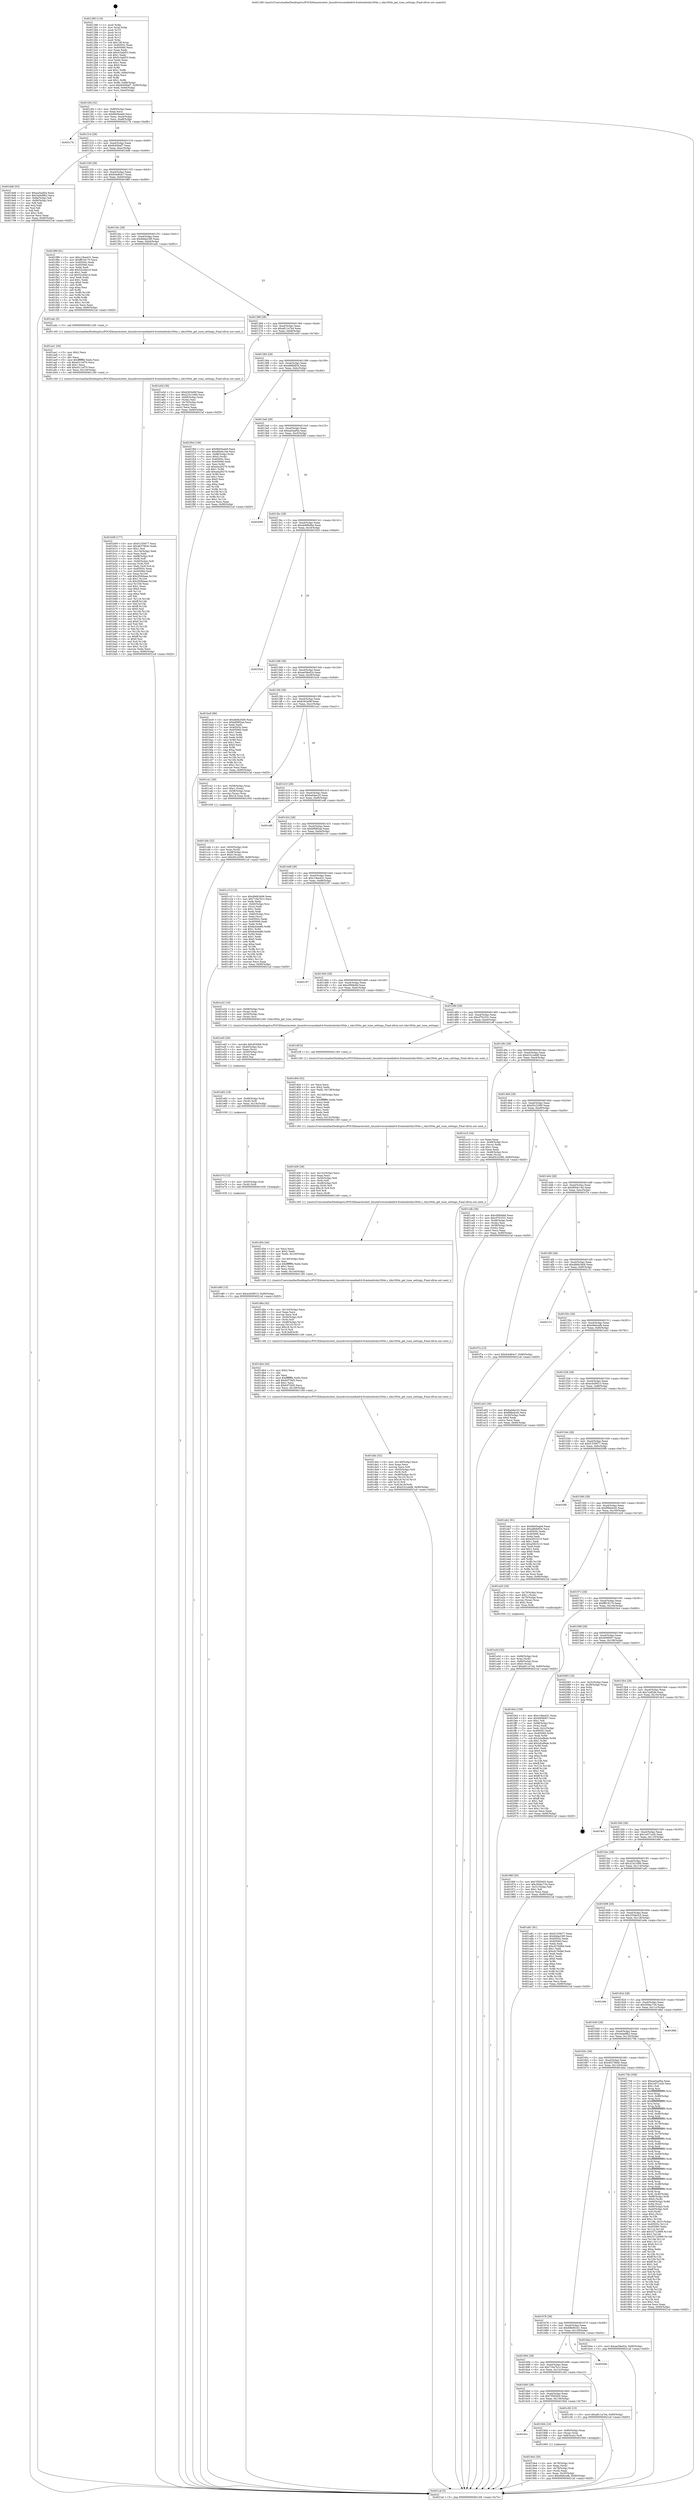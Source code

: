 digraph "0x401280" {
  label = "0x401280 (/mnt/c/Users/mathe/Desktop/tcc/POCII/binaries/extr_linuxdriversmediadvb-frontendstda1004x.c_tda1004x_get_tune_settings_Final-ollvm.out::main(0))"
  labelloc = "t"
  node[shape=record]

  Entry [label="",width=0.3,height=0.3,shape=circle,fillcolor=black,style=filled]
  "0x4012f4" [label="{
     0x4012f4 [32]\l
     | [instrs]\l
     &nbsp;&nbsp;0x4012f4 \<+6\>: mov -0x90(%rbp),%eax\l
     &nbsp;&nbsp;0x4012fa \<+2\>: mov %eax,%ecx\l
     &nbsp;&nbsp;0x4012fc \<+6\>: sub $0x8b05eab9,%ecx\l
     &nbsp;&nbsp;0x401302 \<+6\>: mov %eax,-0xa4(%rbp)\l
     &nbsp;&nbsp;0x401308 \<+6\>: mov %ecx,-0xa8(%rbp)\l
     &nbsp;&nbsp;0x40130e \<+6\>: je 000000000040217b \<main+0xefb\>\l
  }"]
  "0x40217b" [label="{
     0x40217b\l
  }", style=dashed]
  "0x401314" [label="{
     0x401314 [28]\l
     | [instrs]\l
     &nbsp;&nbsp;0x401314 \<+5\>: jmp 0000000000401319 \<main+0x99\>\l
     &nbsp;&nbsp;0x401319 \<+6\>: mov -0xa4(%rbp),%eax\l
     &nbsp;&nbsp;0x40131f \<+5\>: sub $0x8c656af7,%eax\l
     &nbsp;&nbsp;0x401324 \<+6\>: mov %eax,-0xac(%rbp)\l
     &nbsp;&nbsp;0x40132a \<+6\>: je 00000000004016d6 \<main+0x456\>\l
  }"]
  Exit [label="",width=0.3,height=0.3,shape=circle,fillcolor=black,style=filled,peripheries=2]
  "0x4016d6" [label="{
     0x4016d6 [53]\l
     | [instrs]\l
     &nbsp;&nbsp;0x4016d6 \<+5\>: mov $0xaa5aaf5a,%eax\l
     &nbsp;&nbsp;0x4016db \<+5\>: mov $0x3ada9fb2,%ecx\l
     &nbsp;&nbsp;0x4016e0 \<+6\>: mov -0x8a(%rbp),%dl\l
     &nbsp;&nbsp;0x4016e6 \<+7\>: mov -0x89(%rbp),%sil\l
     &nbsp;&nbsp;0x4016ed \<+3\>: mov %dl,%dil\l
     &nbsp;&nbsp;0x4016f0 \<+3\>: and %sil,%dil\l
     &nbsp;&nbsp;0x4016f3 \<+3\>: xor %sil,%dl\l
     &nbsp;&nbsp;0x4016f6 \<+3\>: or %dl,%dil\l
     &nbsp;&nbsp;0x4016f9 \<+4\>: test $0x1,%dil\l
     &nbsp;&nbsp;0x4016fd \<+3\>: cmovne %ecx,%eax\l
     &nbsp;&nbsp;0x401700 \<+6\>: mov %eax,-0x90(%rbp)\l
     &nbsp;&nbsp;0x401706 \<+5\>: jmp 00000000004021af \<main+0xf2f\>\l
  }"]
  "0x401330" [label="{
     0x401330 [28]\l
     | [instrs]\l
     &nbsp;&nbsp;0x401330 \<+5\>: jmp 0000000000401335 \<main+0xb5\>\l
     &nbsp;&nbsp;0x401335 \<+6\>: mov -0xa4(%rbp),%eax\l
     &nbsp;&nbsp;0x40133b \<+5\>: sub $0x9cbd64c7,%eax\l
     &nbsp;&nbsp;0x401340 \<+6\>: mov %eax,-0xb0(%rbp)\l
     &nbsp;&nbsp;0x401346 \<+6\>: je 0000000000401f89 \<main+0xd09\>\l
  }"]
  "0x4021af" [label="{
     0x4021af [5]\l
     | [instrs]\l
     &nbsp;&nbsp;0x4021af \<+5\>: jmp 00000000004012f4 \<main+0x74\>\l
  }"]
  "0x401280" [label="{
     0x401280 [116]\l
     | [instrs]\l
     &nbsp;&nbsp;0x401280 \<+1\>: push %rbp\l
     &nbsp;&nbsp;0x401281 \<+3\>: mov %rsp,%rbp\l
     &nbsp;&nbsp;0x401284 \<+2\>: push %r15\l
     &nbsp;&nbsp;0x401286 \<+2\>: push %r14\l
     &nbsp;&nbsp;0x401288 \<+2\>: push %r13\l
     &nbsp;&nbsp;0x40128a \<+2\>: push %r12\l
     &nbsp;&nbsp;0x40128c \<+1\>: push %rbx\l
     &nbsp;&nbsp;0x40128d \<+7\>: sub $0x138,%rsp\l
     &nbsp;&nbsp;0x401294 \<+7\>: mov 0x40505c,%eax\l
     &nbsp;&nbsp;0x40129b \<+7\>: mov 0x405060,%ecx\l
     &nbsp;&nbsp;0x4012a2 \<+2\>: mov %eax,%edx\l
     &nbsp;&nbsp;0x4012a4 \<+6\>: add $0x5c3abf23,%edx\l
     &nbsp;&nbsp;0x4012aa \<+3\>: sub $0x1,%edx\l
     &nbsp;&nbsp;0x4012ad \<+6\>: sub $0x5c3abf23,%edx\l
     &nbsp;&nbsp;0x4012b3 \<+3\>: imul %edx,%eax\l
     &nbsp;&nbsp;0x4012b6 \<+3\>: and $0x1,%eax\l
     &nbsp;&nbsp;0x4012b9 \<+3\>: cmp $0x0,%eax\l
     &nbsp;&nbsp;0x4012bc \<+4\>: sete %r8b\l
     &nbsp;&nbsp;0x4012c0 \<+4\>: and $0x1,%r8b\l
     &nbsp;&nbsp;0x4012c4 \<+7\>: mov %r8b,-0x8a(%rbp)\l
     &nbsp;&nbsp;0x4012cb \<+3\>: cmp $0xa,%ecx\l
     &nbsp;&nbsp;0x4012ce \<+4\>: setl %r8b\l
     &nbsp;&nbsp;0x4012d2 \<+4\>: and $0x1,%r8b\l
     &nbsp;&nbsp;0x4012d6 \<+7\>: mov %r8b,-0x89(%rbp)\l
     &nbsp;&nbsp;0x4012dd \<+10\>: movl $0x8c656af7,-0x90(%rbp)\l
     &nbsp;&nbsp;0x4012e7 \<+6\>: mov %edi,-0x94(%rbp)\l
     &nbsp;&nbsp;0x4012ed \<+7\>: mov %rsi,-0xa0(%rbp)\l
  }"]
  "0x401e80" [label="{
     0x401e80 [15]\l
     | [instrs]\l
     &nbsp;&nbsp;0x401e80 \<+10\>: movl $0xecb59013,-0x90(%rbp)\l
     &nbsp;&nbsp;0x401e8a \<+5\>: jmp 00000000004021af \<main+0xf2f\>\l
  }"]
  "0x401f89" [label="{
     0x401f89 [91]\l
     | [instrs]\l
     &nbsp;&nbsp;0x401f89 \<+5\>: mov $0xc19ee431,%eax\l
     &nbsp;&nbsp;0x401f8e \<+5\>: mov $0xff018170,%ecx\l
     &nbsp;&nbsp;0x401f93 \<+7\>: mov 0x40505c,%edx\l
     &nbsp;&nbsp;0x401f9a \<+7\>: mov 0x405060,%esi\l
     &nbsp;&nbsp;0x401fa1 \<+2\>: mov %edx,%edi\l
     &nbsp;&nbsp;0x401fa3 \<+6\>: add $0x52cd4e1d,%edi\l
     &nbsp;&nbsp;0x401fa9 \<+3\>: sub $0x1,%edi\l
     &nbsp;&nbsp;0x401fac \<+6\>: sub $0x52cd4e1d,%edi\l
     &nbsp;&nbsp;0x401fb2 \<+3\>: imul %edi,%edx\l
     &nbsp;&nbsp;0x401fb5 \<+3\>: and $0x1,%edx\l
     &nbsp;&nbsp;0x401fb8 \<+3\>: cmp $0x0,%edx\l
     &nbsp;&nbsp;0x401fbb \<+4\>: sete %r8b\l
     &nbsp;&nbsp;0x401fbf \<+3\>: cmp $0xa,%esi\l
     &nbsp;&nbsp;0x401fc2 \<+4\>: setl %r9b\l
     &nbsp;&nbsp;0x401fc6 \<+3\>: mov %r8b,%r10b\l
     &nbsp;&nbsp;0x401fc9 \<+3\>: and %r9b,%r10b\l
     &nbsp;&nbsp;0x401fcc \<+3\>: xor %r9b,%r8b\l
     &nbsp;&nbsp;0x401fcf \<+3\>: or %r8b,%r10b\l
     &nbsp;&nbsp;0x401fd2 \<+4\>: test $0x1,%r10b\l
     &nbsp;&nbsp;0x401fd6 \<+3\>: cmovne %ecx,%eax\l
     &nbsp;&nbsp;0x401fd9 \<+6\>: mov %eax,-0x90(%rbp)\l
     &nbsp;&nbsp;0x401fdf \<+5\>: jmp 00000000004021af \<main+0xf2f\>\l
  }"]
  "0x40134c" [label="{
     0x40134c [28]\l
     | [instrs]\l
     &nbsp;&nbsp;0x40134c \<+5\>: jmp 0000000000401351 \<main+0xd1\>\l
     &nbsp;&nbsp;0x401351 \<+6\>: mov -0xa4(%rbp),%eax\l
     &nbsp;&nbsp;0x401357 \<+5\>: sub $0x9dda23f0,%eax\l
     &nbsp;&nbsp;0x40135c \<+6\>: mov %eax,-0xb4(%rbp)\l
     &nbsp;&nbsp;0x401362 \<+6\>: je 0000000000401adc \<main+0x85c\>\l
  }"]
  "0x401e74" [label="{
     0x401e74 [12]\l
     | [instrs]\l
     &nbsp;&nbsp;0x401e74 \<+4\>: mov -0x50(%rbp),%rdi\l
     &nbsp;&nbsp;0x401e78 \<+3\>: mov (%rdi),%rdi\l
     &nbsp;&nbsp;0x401e7b \<+5\>: call 0000000000401030 \<free@plt\>\l
     | [calls]\l
     &nbsp;&nbsp;0x401030 \{1\} (unknown)\l
  }"]
  "0x401adc" [label="{
     0x401adc [5]\l
     | [instrs]\l
     &nbsp;&nbsp;0x401adc \<+5\>: call 0000000000401160 \<next_i\>\l
     | [calls]\l
     &nbsp;&nbsp;0x401160 \{1\} (/mnt/c/Users/mathe/Desktop/tcc/POCII/binaries/extr_linuxdriversmediadvb-frontendstda1004x.c_tda1004x_get_tune_settings_Final-ollvm.out::next_i)\l
  }"]
  "0x401368" [label="{
     0x401368 [28]\l
     | [instrs]\l
     &nbsp;&nbsp;0x401368 \<+5\>: jmp 000000000040136d \<main+0xed\>\l
     &nbsp;&nbsp;0x40136d \<+6\>: mov -0xa4(%rbp),%eax\l
     &nbsp;&nbsp;0x401373 \<+5\>: sub $0xa811a7e4,%eax\l
     &nbsp;&nbsp;0x401378 \<+6\>: mov %eax,-0xb8(%rbp)\l
     &nbsp;&nbsp;0x40137e \<+6\>: je 0000000000401a5d \<main+0x7dd\>\l
  }"]
  "0x401e62" [label="{
     0x401e62 [18]\l
     | [instrs]\l
     &nbsp;&nbsp;0x401e62 \<+4\>: mov -0x68(%rbp),%rdi\l
     &nbsp;&nbsp;0x401e66 \<+3\>: mov (%rdi),%rdi\l
     &nbsp;&nbsp;0x401e69 \<+6\>: mov %eax,-0x14c(%rbp)\l
     &nbsp;&nbsp;0x401e6f \<+5\>: call 0000000000401030 \<free@plt\>\l
     | [calls]\l
     &nbsp;&nbsp;0x401030 \{1\} (unknown)\l
  }"]
  "0x401a5d" [label="{
     0x401a5d [36]\l
     | [instrs]\l
     &nbsp;&nbsp;0x401a5d \<+5\>: mov $0xb363ef4f,%eax\l
     &nbsp;&nbsp;0x401a62 \<+5\>: mov $0x223c1084,%ecx\l
     &nbsp;&nbsp;0x401a67 \<+4\>: mov -0x60(%rbp),%rdx\l
     &nbsp;&nbsp;0x401a6b \<+2\>: mov (%rdx),%esi\l
     &nbsp;&nbsp;0x401a6d \<+4\>: mov -0x70(%rbp),%rdx\l
     &nbsp;&nbsp;0x401a71 \<+2\>: cmp (%rdx),%esi\l
     &nbsp;&nbsp;0x401a73 \<+3\>: cmovl %ecx,%eax\l
     &nbsp;&nbsp;0x401a76 \<+6\>: mov %eax,-0x90(%rbp)\l
     &nbsp;&nbsp;0x401a7c \<+5\>: jmp 00000000004021af \<main+0xf2f\>\l
  }"]
  "0x401384" [label="{
     0x401384 [28]\l
     | [instrs]\l
     &nbsp;&nbsp;0x401384 \<+5\>: jmp 0000000000401389 \<main+0x109\>\l
     &nbsp;&nbsp;0x401389 \<+6\>: mov -0xa4(%rbp),%eax\l
     &nbsp;&nbsp;0x40138f \<+5\>: sub $0xa868df34,%eax\l
     &nbsp;&nbsp;0x401394 \<+6\>: mov %eax,-0xbc(%rbp)\l
     &nbsp;&nbsp;0x40139a \<+6\>: je 0000000000401f0d \<main+0xc8d\>\l
  }"]
  "0x401e45" [label="{
     0x401e45 [29]\l
     | [instrs]\l
     &nbsp;&nbsp;0x401e45 \<+10\>: movabs $0x4030b6,%rdi\l
     &nbsp;&nbsp;0x401e4f \<+4\>: mov -0x40(%rbp),%rsi\l
     &nbsp;&nbsp;0x401e53 \<+2\>: mov %eax,(%rsi)\l
     &nbsp;&nbsp;0x401e55 \<+4\>: mov -0x40(%rbp),%rsi\l
     &nbsp;&nbsp;0x401e59 \<+2\>: mov (%rsi),%esi\l
     &nbsp;&nbsp;0x401e5b \<+2\>: mov $0x0,%al\l
     &nbsp;&nbsp;0x401e5d \<+5\>: call 0000000000401040 \<printf@plt\>\l
     | [calls]\l
     &nbsp;&nbsp;0x401040 \{1\} (unknown)\l
  }"]
  "0x401f0d" [label="{
     0x401f0d [109]\l
     | [instrs]\l
     &nbsp;&nbsp;0x401f0d \<+5\>: mov $0x8b05eab9,%eax\l
     &nbsp;&nbsp;0x401f12 \<+5\>: mov $0xd60dc14d,%ecx\l
     &nbsp;&nbsp;0x401f17 \<+7\>: mov -0x88(%rbp),%rdx\l
     &nbsp;&nbsp;0x401f1e \<+6\>: movl $0x0,(%rdx)\l
     &nbsp;&nbsp;0x401f24 \<+7\>: mov 0x40505c,%esi\l
     &nbsp;&nbsp;0x401f2b \<+7\>: mov 0x405060,%edi\l
     &nbsp;&nbsp;0x401f32 \<+3\>: mov %esi,%r8d\l
     &nbsp;&nbsp;0x401f35 \<+7\>: sub $0xa4a26270,%r8d\l
     &nbsp;&nbsp;0x401f3c \<+4\>: sub $0x1,%r8d\l
     &nbsp;&nbsp;0x401f40 \<+7\>: add $0xa4a26270,%r8d\l
     &nbsp;&nbsp;0x401f47 \<+4\>: imul %r8d,%esi\l
     &nbsp;&nbsp;0x401f4b \<+3\>: and $0x1,%esi\l
     &nbsp;&nbsp;0x401f4e \<+3\>: cmp $0x0,%esi\l
     &nbsp;&nbsp;0x401f51 \<+4\>: sete %r9b\l
     &nbsp;&nbsp;0x401f55 \<+3\>: cmp $0xa,%edi\l
     &nbsp;&nbsp;0x401f58 \<+4\>: setl %r10b\l
     &nbsp;&nbsp;0x401f5c \<+3\>: mov %r9b,%r11b\l
     &nbsp;&nbsp;0x401f5f \<+3\>: and %r10b,%r11b\l
     &nbsp;&nbsp;0x401f62 \<+3\>: xor %r10b,%r9b\l
     &nbsp;&nbsp;0x401f65 \<+3\>: or %r9b,%r11b\l
     &nbsp;&nbsp;0x401f68 \<+4\>: test $0x1,%r11b\l
     &nbsp;&nbsp;0x401f6c \<+3\>: cmovne %ecx,%eax\l
     &nbsp;&nbsp;0x401f6f \<+6\>: mov %eax,-0x90(%rbp)\l
     &nbsp;&nbsp;0x401f75 \<+5\>: jmp 00000000004021af \<main+0xf2f\>\l
  }"]
  "0x4013a0" [label="{
     0x4013a0 [28]\l
     | [instrs]\l
     &nbsp;&nbsp;0x4013a0 \<+5\>: jmp 00000000004013a5 \<main+0x125\>\l
     &nbsp;&nbsp;0x4013a5 \<+6\>: mov -0xa4(%rbp),%eax\l
     &nbsp;&nbsp;0x4013ab \<+5\>: sub $0xaa5aaf5a,%eax\l
     &nbsp;&nbsp;0x4013b0 \<+6\>: mov %eax,-0xc0(%rbp)\l
     &nbsp;&nbsp;0x4013b6 \<+6\>: je 0000000000402095 \<main+0xe15\>\l
  }"]
  "0x401ddc" [label="{
     0x401ddc [52]\l
     | [instrs]\l
     &nbsp;&nbsp;0x401ddc \<+6\>: mov -0x148(%rbp),%ecx\l
     &nbsp;&nbsp;0x401de2 \<+3\>: imul %eax,%ecx\l
     &nbsp;&nbsp;0x401de5 \<+3\>: movslq %ecx,%r8\l
     &nbsp;&nbsp;0x401de8 \<+4\>: mov -0x50(%rbp),%r9\l
     &nbsp;&nbsp;0x401dec \<+3\>: mov (%r9),%r9\l
     &nbsp;&nbsp;0x401def \<+4\>: mov -0x48(%rbp),%r10\l
     &nbsp;&nbsp;0x401df3 \<+3\>: movslq (%r10),%r10\l
     &nbsp;&nbsp;0x401df6 \<+4\>: imul $0x18,%r10,%r10\l
     &nbsp;&nbsp;0x401dfa \<+3\>: add %r10,%r9\l
     &nbsp;&nbsp;0x401dfd \<+4\>: mov %r8,0x10(%r9)\l
     &nbsp;&nbsp;0x401e01 \<+10\>: movl $0xd1b1add8,-0x90(%rbp)\l
     &nbsp;&nbsp;0x401e0b \<+5\>: jmp 00000000004021af \<main+0xf2f\>\l
  }"]
  "0x402095" [label="{
     0x402095\l
  }", style=dashed]
  "0x4013bc" [label="{
     0x4013bc [28]\l
     | [instrs]\l
     &nbsp;&nbsp;0x4013bc \<+5\>: jmp 00000000004013c1 \<main+0x141\>\l
     &nbsp;&nbsp;0x4013c1 \<+6\>: mov -0xa4(%rbp),%eax\l
     &nbsp;&nbsp;0x4013c7 \<+5\>: sub $0xab89bdbe,%eax\l
     &nbsp;&nbsp;0x4013cc \<+6\>: mov %eax,-0xc4(%rbp)\l
     &nbsp;&nbsp;0x4013d2 \<+6\>: je 0000000000401920 \<main+0x6a0\>\l
  }"]
  "0x401db4" [label="{
     0x401db4 [40]\l
     | [instrs]\l
     &nbsp;&nbsp;0x401db4 \<+5\>: mov $0x2,%ecx\l
     &nbsp;&nbsp;0x401db9 \<+1\>: cltd\l
     &nbsp;&nbsp;0x401dba \<+2\>: idiv %ecx\l
     &nbsp;&nbsp;0x401dbc \<+6\>: imul $0xfffffffe,%edx,%ecx\l
     &nbsp;&nbsp;0x401dc2 \<+6\>: add $0xfcf73bf3,%ecx\l
     &nbsp;&nbsp;0x401dc8 \<+3\>: add $0x1,%ecx\l
     &nbsp;&nbsp;0x401dcb \<+6\>: sub $0xfcf73bf3,%ecx\l
     &nbsp;&nbsp;0x401dd1 \<+6\>: mov %ecx,-0x148(%rbp)\l
     &nbsp;&nbsp;0x401dd7 \<+5\>: call 0000000000401160 \<next_i\>\l
     | [calls]\l
     &nbsp;&nbsp;0x401160 \{1\} (/mnt/c/Users/mathe/Desktop/tcc/POCII/binaries/extr_linuxdriversmediadvb-frontendstda1004x.c_tda1004x_get_tune_settings_Final-ollvm.out::next_i)\l
  }"]
  "0x401920" [label="{
     0x401920\l
  }", style=dashed]
  "0x4013d8" [label="{
     0x4013d8 [28]\l
     | [instrs]\l
     &nbsp;&nbsp;0x4013d8 \<+5\>: jmp 00000000004013dd \<main+0x15d\>\l
     &nbsp;&nbsp;0x4013dd \<+6\>: mov -0xa4(%rbp),%eax\l
     &nbsp;&nbsp;0x4013e3 \<+5\>: sub $0xae58ed24,%eax\l
     &nbsp;&nbsp;0x4013e8 \<+6\>: mov %eax,-0xc8(%rbp)\l
     &nbsp;&nbsp;0x4013ee \<+6\>: je 0000000000401bc9 \<main+0x949\>\l
  }"]
  "0x401d8a" [label="{
     0x401d8a [42]\l
     | [instrs]\l
     &nbsp;&nbsp;0x401d8a \<+6\>: mov -0x144(%rbp),%ecx\l
     &nbsp;&nbsp;0x401d90 \<+3\>: imul %eax,%ecx\l
     &nbsp;&nbsp;0x401d93 \<+3\>: movslq %ecx,%r8\l
     &nbsp;&nbsp;0x401d96 \<+4\>: mov -0x50(%rbp),%r9\l
     &nbsp;&nbsp;0x401d9a \<+3\>: mov (%r9),%r9\l
     &nbsp;&nbsp;0x401d9d \<+4\>: mov -0x48(%rbp),%r10\l
     &nbsp;&nbsp;0x401da1 \<+3\>: movslq (%r10),%r10\l
     &nbsp;&nbsp;0x401da4 \<+4\>: imul $0x18,%r10,%r10\l
     &nbsp;&nbsp;0x401da8 \<+3\>: add %r10,%r9\l
     &nbsp;&nbsp;0x401dab \<+4\>: mov %r8,0x8(%r9)\l
     &nbsp;&nbsp;0x401daf \<+5\>: call 0000000000401160 \<next_i\>\l
     | [calls]\l
     &nbsp;&nbsp;0x401160 \{1\} (/mnt/c/Users/mathe/Desktop/tcc/POCII/binaries/extr_linuxdriversmediadvb-frontendstda1004x.c_tda1004x_get_tune_settings_Final-ollvm.out::next_i)\l
  }"]
  "0x401bc9" [label="{
     0x401bc9 [86]\l
     | [instrs]\l
     &nbsp;&nbsp;0x401bc9 \<+5\>: mov $0xdb6b3406,%eax\l
     &nbsp;&nbsp;0x401bce \<+5\>: mov $0xbf08f2ad,%ecx\l
     &nbsp;&nbsp;0x401bd3 \<+2\>: xor %edx,%edx\l
     &nbsp;&nbsp;0x401bd5 \<+7\>: mov 0x40505c,%esi\l
     &nbsp;&nbsp;0x401bdc \<+7\>: mov 0x405060,%edi\l
     &nbsp;&nbsp;0x401be3 \<+3\>: sub $0x1,%edx\l
     &nbsp;&nbsp;0x401be6 \<+3\>: mov %esi,%r8d\l
     &nbsp;&nbsp;0x401be9 \<+3\>: add %edx,%r8d\l
     &nbsp;&nbsp;0x401bec \<+4\>: imul %r8d,%esi\l
     &nbsp;&nbsp;0x401bf0 \<+3\>: and $0x1,%esi\l
     &nbsp;&nbsp;0x401bf3 \<+3\>: cmp $0x0,%esi\l
     &nbsp;&nbsp;0x401bf6 \<+4\>: sete %r9b\l
     &nbsp;&nbsp;0x401bfa \<+3\>: cmp $0xa,%edi\l
     &nbsp;&nbsp;0x401bfd \<+4\>: setl %r10b\l
     &nbsp;&nbsp;0x401c01 \<+3\>: mov %r9b,%r11b\l
     &nbsp;&nbsp;0x401c04 \<+3\>: and %r10b,%r11b\l
     &nbsp;&nbsp;0x401c07 \<+3\>: xor %r10b,%r9b\l
     &nbsp;&nbsp;0x401c0a \<+3\>: or %r9b,%r11b\l
     &nbsp;&nbsp;0x401c0d \<+4\>: test $0x1,%r11b\l
     &nbsp;&nbsp;0x401c11 \<+3\>: cmovne %ecx,%eax\l
     &nbsp;&nbsp;0x401c14 \<+6\>: mov %eax,-0x90(%rbp)\l
     &nbsp;&nbsp;0x401c1a \<+5\>: jmp 00000000004021af \<main+0xf2f\>\l
  }"]
  "0x4013f4" [label="{
     0x4013f4 [28]\l
     | [instrs]\l
     &nbsp;&nbsp;0x4013f4 \<+5\>: jmp 00000000004013f9 \<main+0x179\>\l
     &nbsp;&nbsp;0x4013f9 \<+6\>: mov -0xa4(%rbp),%eax\l
     &nbsp;&nbsp;0x4013ff \<+5\>: sub $0xb363ef4f,%eax\l
     &nbsp;&nbsp;0x401404 \<+6\>: mov %eax,-0xcc(%rbp)\l
     &nbsp;&nbsp;0x40140a \<+6\>: je 0000000000401ca1 \<main+0xa21\>\l
  }"]
  "0x401d5e" [label="{
     0x401d5e [44]\l
     | [instrs]\l
     &nbsp;&nbsp;0x401d5e \<+2\>: xor %ecx,%ecx\l
     &nbsp;&nbsp;0x401d60 \<+5\>: mov $0x2,%edx\l
     &nbsp;&nbsp;0x401d65 \<+6\>: mov %edx,-0x140(%rbp)\l
     &nbsp;&nbsp;0x401d6b \<+1\>: cltd\l
     &nbsp;&nbsp;0x401d6c \<+6\>: mov -0x140(%rbp),%esi\l
     &nbsp;&nbsp;0x401d72 \<+2\>: idiv %esi\l
     &nbsp;&nbsp;0x401d74 \<+6\>: imul $0xfffffffe,%edx,%edx\l
     &nbsp;&nbsp;0x401d7a \<+3\>: sub $0x1,%ecx\l
     &nbsp;&nbsp;0x401d7d \<+2\>: sub %ecx,%edx\l
     &nbsp;&nbsp;0x401d7f \<+6\>: mov %edx,-0x144(%rbp)\l
     &nbsp;&nbsp;0x401d85 \<+5\>: call 0000000000401160 \<next_i\>\l
     | [calls]\l
     &nbsp;&nbsp;0x401160 \{1\} (/mnt/c/Users/mathe/Desktop/tcc/POCII/binaries/extr_linuxdriversmediadvb-frontendstda1004x.c_tda1004x_get_tune_settings_Final-ollvm.out::next_i)\l
  }"]
  "0x401ca1" [label="{
     0x401ca1 [26]\l
     | [instrs]\l
     &nbsp;&nbsp;0x401ca1 \<+4\>: mov -0x58(%rbp),%rax\l
     &nbsp;&nbsp;0x401ca5 \<+6\>: movl $0x1,(%rax)\l
     &nbsp;&nbsp;0x401cab \<+4\>: mov -0x58(%rbp),%rax\l
     &nbsp;&nbsp;0x401caf \<+3\>: movslq (%rax),%rax\l
     &nbsp;&nbsp;0x401cb2 \<+4\>: imul $0x18,%rax,%rdi\l
     &nbsp;&nbsp;0x401cb6 \<+5\>: call 0000000000401050 \<malloc@plt\>\l
     | [calls]\l
     &nbsp;&nbsp;0x401050 \{1\} (unknown)\l
  }"]
  "0x401410" [label="{
     0x401410 [28]\l
     | [instrs]\l
     &nbsp;&nbsp;0x401410 \<+5\>: jmp 0000000000401415 \<main+0x195\>\l
     &nbsp;&nbsp;0x401415 \<+6\>: mov -0xa4(%rbp),%eax\l
     &nbsp;&nbsp;0x40141b \<+5\>: sub $0xba0dac25,%eax\l
     &nbsp;&nbsp;0x401420 \<+6\>: mov %eax,-0xd0(%rbp)\l
     &nbsp;&nbsp;0x401426 \<+6\>: je 0000000000401e8f \<main+0xc0f\>\l
  }"]
  "0x401d38" [label="{
     0x401d38 [38]\l
     | [instrs]\l
     &nbsp;&nbsp;0x401d38 \<+6\>: mov -0x13c(%rbp),%ecx\l
     &nbsp;&nbsp;0x401d3e \<+3\>: imul %eax,%ecx\l
     &nbsp;&nbsp;0x401d41 \<+4\>: mov -0x50(%rbp),%r8\l
     &nbsp;&nbsp;0x401d45 \<+3\>: mov (%r8),%r8\l
     &nbsp;&nbsp;0x401d48 \<+4\>: mov -0x48(%rbp),%r9\l
     &nbsp;&nbsp;0x401d4c \<+3\>: movslq (%r9),%r9\l
     &nbsp;&nbsp;0x401d4f \<+4\>: imul $0x18,%r9,%r9\l
     &nbsp;&nbsp;0x401d53 \<+3\>: add %r9,%r8\l
     &nbsp;&nbsp;0x401d56 \<+3\>: mov %ecx,(%r8)\l
     &nbsp;&nbsp;0x401d59 \<+5\>: call 0000000000401160 \<next_i\>\l
     | [calls]\l
     &nbsp;&nbsp;0x401160 \{1\} (/mnt/c/Users/mathe/Desktop/tcc/POCII/binaries/extr_linuxdriversmediadvb-frontendstda1004x.c_tda1004x_get_tune_settings_Final-ollvm.out::next_i)\l
  }"]
  "0x401e8f" [label="{
     0x401e8f\l
  }", style=dashed]
  "0x40142c" [label="{
     0x40142c [28]\l
     | [instrs]\l
     &nbsp;&nbsp;0x40142c \<+5\>: jmp 0000000000401431 \<main+0x1b1\>\l
     &nbsp;&nbsp;0x401431 \<+6\>: mov -0xa4(%rbp),%eax\l
     &nbsp;&nbsp;0x401437 \<+5\>: sub $0xbf08f2ad,%eax\l
     &nbsp;&nbsp;0x40143c \<+6\>: mov %eax,-0xd4(%rbp)\l
     &nbsp;&nbsp;0x401442 \<+6\>: je 0000000000401c1f \<main+0x99f\>\l
  }"]
  "0x401d04" [label="{
     0x401d04 [52]\l
     | [instrs]\l
     &nbsp;&nbsp;0x401d04 \<+2\>: xor %ecx,%ecx\l
     &nbsp;&nbsp;0x401d06 \<+5\>: mov $0x2,%edx\l
     &nbsp;&nbsp;0x401d0b \<+6\>: mov %edx,-0x138(%rbp)\l
     &nbsp;&nbsp;0x401d11 \<+1\>: cltd\l
     &nbsp;&nbsp;0x401d12 \<+6\>: mov -0x138(%rbp),%esi\l
     &nbsp;&nbsp;0x401d18 \<+2\>: idiv %esi\l
     &nbsp;&nbsp;0x401d1a \<+6\>: imul $0xfffffffe,%edx,%edx\l
     &nbsp;&nbsp;0x401d20 \<+2\>: mov %ecx,%edi\l
     &nbsp;&nbsp;0x401d22 \<+2\>: sub %edx,%edi\l
     &nbsp;&nbsp;0x401d24 \<+2\>: mov %ecx,%edx\l
     &nbsp;&nbsp;0x401d26 \<+3\>: sub $0x1,%edx\l
     &nbsp;&nbsp;0x401d29 \<+2\>: add %edx,%edi\l
     &nbsp;&nbsp;0x401d2b \<+2\>: sub %edi,%ecx\l
     &nbsp;&nbsp;0x401d2d \<+6\>: mov %ecx,-0x13c(%rbp)\l
     &nbsp;&nbsp;0x401d33 \<+5\>: call 0000000000401160 \<next_i\>\l
     | [calls]\l
     &nbsp;&nbsp;0x401160 \{1\} (/mnt/c/Users/mathe/Desktop/tcc/POCII/binaries/extr_linuxdriversmediadvb-frontendstda1004x.c_tda1004x_get_tune_settings_Final-ollvm.out::next_i)\l
  }"]
  "0x401c1f" [label="{
     0x401c1f [115]\l
     | [instrs]\l
     &nbsp;&nbsp;0x401c1f \<+5\>: mov $0xdb6b3406,%eax\l
     &nbsp;&nbsp;0x401c24 \<+5\>: mov $0x716a7b1c,%ecx\l
     &nbsp;&nbsp;0x401c29 \<+2\>: xor %edx,%edx\l
     &nbsp;&nbsp;0x401c2b \<+4\>: mov -0x60(%rbp),%rsi\l
     &nbsp;&nbsp;0x401c2f \<+2\>: mov (%rsi),%edi\l
     &nbsp;&nbsp;0x401c31 \<+3\>: sub $0x1,%edx\l
     &nbsp;&nbsp;0x401c34 \<+2\>: sub %edx,%edi\l
     &nbsp;&nbsp;0x401c36 \<+4\>: mov -0x60(%rbp),%rsi\l
     &nbsp;&nbsp;0x401c3a \<+2\>: mov %edi,(%rsi)\l
     &nbsp;&nbsp;0x401c3c \<+7\>: mov 0x40505c,%edx\l
     &nbsp;&nbsp;0x401c43 \<+7\>: mov 0x405060,%edi\l
     &nbsp;&nbsp;0x401c4a \<+3\>: mov %edx,%r8d\l
     &nbsp;&nbsp;0x401c4d \<+7\>: sub $0xfa44ee80,%r8d\l
     &nbsp;&nbsp;0x401c54 \<+4\>: sub $0x1,%r8d\l
     &nbsp;&nbsp;0x401c58 \<+7\>: add $0xfa44ee80,%r8d\l
     &nbsp;&nbsp;0x401c5f \<+4\>: imul %r8d,%edx\l
     &nbsp;&nbsp;0x401c63 \<+3\>: and $0x1,%edx\l
     &nbsp;&nbsp;0x401c66 \<+3\>: cmp $0x0,%edx\l
     &nbsp;&nbsp;0x401c69 \<+4\>: sete %r9b\l
     &nbsp;&nbsp;0x401c6d \<+3\>: cmp $0xa,%edi\l
     &nbsp;&nbsp;0x401c70 \<+4\>: setl %r10b\l
     &nbsp;&nbsp;0x401c74 \<+3\>: mov %r9b,%r11b\l
     &nbsp;&nbsp;0x401c77 \<+3\>: and %r10b,%r11b\l
     &nbsp;&nbsp;0x401c7a \<+3\>: xor %r10b,%r9b\l
     &nbsp;&nbsp;0x401c7d \<+3\>: or %r9b,%r11b\l
     &nbsp;&nbsp;0x401c80 \<+4\>: test $0x1,%r11b\l
     &nbsp;&nbsp;0x401c84 \<+3\>: cmovne %ecx,%eax\l
     &nbsp;&nbsp;0x401c87 \<+6\>: mov %eax,-0x90(%rbp)\l
     &nbsp;&nbsp;0x401c8d \<+5\>: jmp 00000000004021af \<main+0xf2f\>\l
  }"]
  "0x401448" [label="{
     0x401448 [28]\l
     | [instrs]\l
     &nbsp;&nbsp;0x401448 \<+5\>: jmp 000000000040144d \<main+0x1cd\>\l
     &nbsp;&nbsp;0x40144d \<+6\>: mov -0xa4(%rbp),%eax\l
     &nbsp;&nbsp;0x401453 \<+5\>: sub $0xc19ee431,%eax\l
     &nbsp;&nbsp;0x401458 \<+6\>: mov %eax,-0xd8(%rbp)\l
     &nbsp;&nbsp;0x40145e \<+6\>: je 0000000000402197 \<main+0xf17\>\l
  }"]
  "0x401cbb" [label="{
     0x401cbb [32]\l
     | [instrs]\l
     &nbsp;&nbsp;0x401cbb \<+4\>: mov -0x50(%rbp),%rdi\l
     &nbsp;&nbsp;0x401cbf \<+3\>: mov %rax,(%rdi)\l
     &nbsp;&nbsp;0x401cc2 \<+4\>: mov -0x48(%rbp),%rax\l
     &nbsp;&nbsp;0x401cc6 \<+6\>: movl $0x0,(%rax)\l
     &nbsp;&nbsp;0x401ccc \<+10\>: movl $0xd5c220f0,-0x90(%rbp)\l
     &nbsp;&nbsp;0x401cd6 \<+5\>: jmp 00000000004021af \<main+0xf2f\>\l
  }"]
  "0x402197" [label="{
     0x402197\l
  }", style=dashed]
  "0x401464" [label="{
     0x401464 [28]\l
     | [instrs]\l
     &nbsp;&nbsp;0x401464 \<+5\>: jmp 0000000000401469 \<main+0x1e9\>\l
     &nbsp;&nbsp;0x401469 \<+6\>: mov -0xa4(%rbp),%eax\l
     &nbsp;&nbsp;0x40146f \<+5\>: sub $0xc90fde8d,%eax\l
     &nbsp;&nbsp;0x401474 \<+6\>: mov %eax,-0xdc(%rbp)\l
     &nbsp;&nbsp;0x40147a \<+6\>: je 0000000000401e32 \<main+0xbb2\>\l
  }"]
  "0x401b09" [label="{
     0x401b09 [177]\l
     | [instrs]\l
     &nbsp;&nbsp;0x401b09 \<+5\>: mov $0xf1335677,%ecx\l
     &nbsp;&nbsp;0x401b0e \<+5\>: mov $0x463780dc,%edx\l
     &nbsp;&nbsp;0x401b13 \<+3\>: mov $0x1,%sil\l
     &nbsp;&nbsp;0x401b16 \<+6\>: mov -0x134(%rbp),%edi\l
     &nbsp;&nbsp;0x401b1c \<+3\>: imul %eax,%edi\l
     &nbsp;&nbsp;0x401b1f \<+4\>: mov -0x68(%rbp),%r8\l
     &nbsp;&nbsp;0x401b23 \<+3\>: mov (%r8),%r8\l
     &nbsp;&nbsp;0x401b26 \<+4\>: mov -0x60(%rbp),%r9\l
     &nbsp;&nbsp;0x401b2a \<+3\>: movslq (%r9),%r9\l
     &nbsp;&nbsp;0x401b2d \<+4\>: mov %edi,(%r8,%r9,4)\l
     &nbsp;&nbsp;0x401b31 \<+7\>: mov 0x40505c,%eax\l
     &nbsp;&nbsp;0x401b38 \<+7\>: mov 0x405060,%edi\l
     &nbsp;&nbsp;0x401b3f \<+3\>: mov %eax,%r10d\l
     &nbsp;&nbsp;0x401b42 \<+7\>: add $0x2f260eee,%r10d\l
     &nbsp;&nbsp;0x401b49 \<+4\>: sub $0x1,%r10d\l
     &nbsp;&nbsp;0x401b4d \<+7\>: sub $0x2f260eee,%r10d\l
     &nbsp;&nbsp;0x401b54 \<+4\>: imul %r10d,%eax\l
     &nbsp;&nbsp;0x401b58 \<+3\>: and $0x1,%eax\l
     &nbsp;&nbsp;0x401b5b \<+3\>: cmp $0x0,%eax\l
     &nbsp;&nbsp;0x401b5e \<+4\>: sete %r11b\l
     &nbsp;&nbsp;0x401b62 \<+3\>: cmp $0xa,%edi\l
     &nbsp;&nbsp;0x401b65 \<+3\>: setl %bl\l
     &nbsp;&nbsp;0x401b68 \<+3\>: mov %r11b,%r14b\l
     &nbsp;&nbsp;0x401b6b \<+4\>: xor $0xff,%r14b\l
     &nbsp;&nbsp;0x401b6f \<+3\>: mov %bl,%r15b\l
     &nbsp;&nbsp;0x401b72 \<+4\>: xor $0xff,%r15b\l
     &nbsp;&nbsp;0x401b76 \<+4\>: xor $0x0,%sil\l
     &nbsp;&nbsp;0x401b7a \<+3\>: mov %r14b,%r12b\l
     &nbsp;&nbsp;0x401b7d \<+4\>: and $0x0,%r12b\l
     &nbsp;&nbsp;0x401b81 \<+3\>: and %sil,%r11b\l
     &nbsp;&nbsp;0x401b84 \<+3\>: mov %r15b,%r13b\l
     &nbsp;&nbsp;0x401b87 \<+4\>: and $0x0,%r13b\l
     &nbsp;&nbsp;0x401b8b \<+3\>: and %sil,%bl\l
     &nbsp;&nbsp;0x401b8e \<+3\>: or %r11b,%r12b\l
     &nbsp;&nbsp;0x401b91 \<+3\>: or %bl,%r13b\l
     &nbsp;&nbsp;0x401b94 \<+3\>: xor %r13b,%r12b\l
     &nbsp;&nbsp;0x401b97 \<+3\>: or %r15b,%r14b\l
     &nbsp;&nbsp;0x401b9a \<+4\>: xor $0xff,%r14b\l
     &nbsp;&nbsp;0x401b9e \<+4\>: or $0x0,%sil\l
     &nbsp;&nbsp;0x401ba2 \<+3\>: and %sil,%r14b\l
     &nbsp;&nbsp;0x401ba5 \<+3\>: or %r14b,%r12b\l
     &nbsp;&nbsp;0x401ba8 \<+4\>: test $0x1,%r12b\l
     &nbsp;&nbsp;0x401bac \<+3\>: cmovne %edx,%ecx\l
     &nbsp;&nbsp;0x401baf \<+6\>: mov %ecx,-0x90(%rbp)\l
     &nbsp;&nbsp;0x401bb5 \<+5\>: jmp 00000000004021af \<main+0xf2f\>\l
  }"]
  "0x401e32" [label="{
     0x401e32 [19]\l
     | [instrs]\l
     &nbsp;&nbsp;0x401e32 \<+4\>: mov -0x68(%rbp),%rax\l
     &nbsp;&nbsp;0x401e36 \<+3\>: mov (%rax),%rdi\l
     &nbsp;&nbsp;0x401e39 \<+4\>: mov -0x50(%rbp),%rax\l
     &nbsp;&nbsp;0x401e3d \<+3\>: mov (%rax),%rsi\l
     &nbsp;&nbsp;0x401e40 \<+5\>: call 0000000000401240 \<tda1004x_get_tune_settings\>\l
     | [calls]\l
     &nbsp;&nbsp;0x401240 \{1\} (/mnt/c/Users/mathe/Desktop/tcc/POCII/binaries/extr_linuxdriversmediadvb-frontendstda1004x.c_tda1004x_get_tune_settings_Final-ollvm.out::tda1004x_get_tune_settings)\l
  }"]
  "0x401480" [label="{
     0x401480 [28]\l
     | [instrs]\l
     &nbsp;&nbsp;0x401480 \<+5\>: jmp 0000000000401485 \<main+0x205\>\l
     &nbsp;&nbsp;0x401485 \<+6\>: mov -0xa4(%rbp),%eax\l
     &nbsp;&nbsp;0x40148b \<+5\>: sub $0xcf761031,%eax\l
     &nbsp;&nbsp;0x401490 \<+6\>: mov %eax,-0xe0(%rbp)\l
     &nbsp;&nbsp;0x401496 \<+6\>: je 0000000000401cff \<main+0xa7f\>\l
  }"]
  "0x401ae1" [label="{
     0x401ae1 [40]\l
     | [instrs]\l
     &nbsp;&nbsp;0x401ae1 \<+5\>: mov $0x2,%ecx\l
     &nbsp;&nbsp;0x401ae6 \<+1\>: cltd\l
     &nbsp;&nbsp;0x401ae7 \<+2\>: idiv %ecx\l
     &nbsp;&nbsp;0x401ae9 \<+6\>: imul $0xfffffffe,%edx,%ecx\l
     &nbsp;&nbsp;0x401aef \<+6\>: sub $0xe511ef70,%ecx\l
     &nbsp;&nbsp;0x401af5 \<+3\>: add $0x1,%ecx\l
     &nbsp;&nbsp;0x401af8 \<+6\>: add $0xe511ef70,%ecx\l
     &nbsp;&nbsp;0x401afe \<+6\>: mov %ecx,-0x134(%rbp)\l
     &nbsp;&nbsp;0x401b04 \<+5\>: call 0000000000401160 \<next_i\>\l
     | [calls]\l
     &nbsp;&nbsp;0x401160 \{1\} (/mnt/c/Users/mathe/Desktop/tcc/POCII/binaries/extr_linuxdriversmediadvb-frontendstda1004x.c_tda1004x_get_tune_settings_Final-ollvm.out::next_i)\l
  }"]
  "0x401cff" [label="{
     0x401cff [5]\l
     | [instrs]\l
     &nbsp;&nbsp;0x401cff \<+5\>: call 0000000000401160 \<next_i\>\l
     | [calls]\l
     &nbsp;&nbsp;0x401160 \{1\} (/mnt/c/Users/mathe/Desktop/tcc/POCII/binaries/extr_linuxdriversmediadvb-frontendstda1004x.c_tda1004x_get_tune_settings_Final-ollvm.out::next_i)\l
  }"]
  "0x40149c" [label="{
     0x40149c [28]\l
     | [instrs]\l
     &nbsp;&nbsp;0x40149c \<+5\>: jmp 00000000004014a1 \<main+0x221\>\l
     &nbsp;&nbsp;0x4014a1 \<+6\>: mov -0xa4(%rbp),%eax\l
     &nbsp;&nbsp;0x4014a7 \<+5\>: sub $0xd1b1add8,%eax\l
     &nbsp;&nbsp;0x4014ac \<+6\>: mov %eax,-0xe4(%rbp)\l
     &nbsp;&nbsp;0x4014b2 \<+6\>: je 0000000000401e10 \<main+0xb90\>\l
  }"]
  "0x401a3d" [label="{
     0x401a3d [32]\l
     | [instrs]\l
     &nbsp;&nbsp;0x401a3d \<+4\>: mov -0x68(%rbp),%rdi\l
     &nbsp;&nbsp;0x401a41 \<+3\>: mov %rax,(%rdi)\l
     &nbsp;&nbsp;0x401a44 \<+4\>: mov -0x60(%rbp),%rax\l
     &nbsp;&nbsp;0x401a48 \<+6\>: movl $0x0,(%rax)\l
     &nbsp;&nbsp;0x401a4e \<+10\>: movl $0xa811a7e4,-0x90(%rbp)\l
     &nbsp;&nbsp;0x401a58 \<+5\>: jmp 00000000004021af \<main+0xf2f\>\l
  }"]
  "0x401e10" [label="{
     0x401e10 [34]\l
     | [instrs]\l
     &nbsp;&nbsp;0x401e10 \<+2\>: xor %eax,%eax\l
     &nbsp;&nbsp;0x401e12 \<+4\>: mov -0x48(%rbp),%rcx\l
     &nbsp;&nbsp;0x401e16 \<+2\>: mov (%rcx),%edx\l
     &nbsp;&nbsp;0x401e18 \<+3\>: sub $0x1,%eax\l
     &nbsp;&nbsp;0x401e1b \<+2\>: sub %eax,%edx\l
     &nbsp;&nbsp;0x401e1d \<+4\>: mov -0x48(%rbp),%rcx\l
     &nbsp;&nbsp;0x401e21 \<+2\>: mov %edx,(%rcx)\l
     &nbsp;&nbsp;0x401e23 \<+10\>: movl $0xd5c220f0,-0x90(%rbp)\l
     &nbsp;&nbsp;0x401e2d \<+5\>: jmp 00000000004021af \<main+0xf2f\>\l
  }"]
  "0x4014b8" [label="{
     0x4014b8 [28]\l
     | [instrs]\l
     &nbsp;&nbsp;0x4014b8 \<+5\>: jmp 00000000004014bd \<main+0x23d\>\l
     &nbsp;&nbsp;0x4014bd \<+6\>: mov -0xa4(%rbp),%eax\l
     &nbsp;&nbsp;0x4014c3 \<+5\>: sub $0xd5c220f0,%eax\l
     &nbsp;&nbsp;0x4014c8 \<+6\>: mov %eax,-0xe8(%rbp)\l
     &nbsp;&nbsp;0x4014ce \<+6\>: je 0000000000401cdb \<main+0xa5b\>\l
  }"]
  "0x4019e4" [label="{
     0x4019e4 [30]\l
     | [instrs]\l
     &nbsp;&nbsp;0x4019e4 \<+4\>: mov -0x78(%rbp),%rdi\l
     &nbsp;&nbsp;0x4019e8 \<+2\>: mov %eax,(%rdi)\l
     &nbsp;&nbsp;0x4019ea \<+4\>: mov -0x78(%rbp),%rdi\l
     &nbsp;&nbsp;0x4019ee \<+2\>: mov (%rdi),%eax\l
     &nbsp;&nbsp;0x4019f0 \<+3\>: mov %eax,-0x30(%rbp)\l
     &nbsp;&nbsp;0x4019f3 \<+10\>: movl $0xe9ebcefb,-0x90(%rbp)\l
     &nbsp;&nbsp;0x4019fd \<+5\>: jmp 00000000004021af \<main+0xf2f\>\l
  }"]
  "0x401cdb" [label="{
     0x401cdb [36]\l
     | [instrs]\l
     &nbsp;&nbsp;0x401cdb \<+5\>: mov $0xc90fde8d,%eax\l
     &nbsp;&nbsp;0x401ce0 \<+5\>: mov $0xcf761031,%ecx\l
     &nbsp;&nbsp;0x401ce5 \<+4\>: mov -0x48(%rbp),%rdx\l
     &nbsp;&nbsp;0x401ce9 \<+2\>: mov (%rdx),%esi\l
     &nbsp;&nbsp;0x401ceb \<+4\>: mov -0x58(%rbp),%rdx\l
     &nbsp;&nbsp;0x401cef \<+2\>: cmp (%rdx),%esi\l
     &nbsp;&nbsp;0x401cf1 \<+3\>: cmovl %ecx,%eax\l
     &nbsp;&nbsp;0x401cf4 \<+6\>: mov %eax,-0x90(%rbp)\l
     &nbsp;&nbsp;0x401cfa \<+5\>: jmp 00000000004021af \<main+0xf2f\>\l
  }"]
  "0x4014d4" [label="{
     0x4014d4 [28]\l
     | [instrs]\l
     &nbsp;&nbsp;0x4014d4 \<+5\>: jmp 00000000004014d9 \<main+0x259\>\l
     &nbsp;&nbsp;0x4014d9 \<+6\>: mov -0xa4(%rbp),%eax\l
     &nbsp;&nbsp;0x4014df \<+5\>: sub $0xd60dc14d,%eax\l
     &nbsp;&nbsp;0x4014e4 \<+6\>: mov %eax,-0xec(%rbp)\l
     &nbsp;&nbsp;0x4014ea \<+6\>: je 0000000000401f7a \<main+0xcfa\>\l
  }"]
  "0x4016cc" [label="{
     0x4016cc\l
  }", style=dashed]
  "0x401f7a" [label="{
     0x401f7a [15]\l
     | [instrs]\l
     &nbsp;&nbsp;0x401f7a \<+10\>: movl $0x9cbd64c7,-0x90(%rbp)\l
     &nbsp;&nbsp;0x401f84 \<+5\>: jmp 00000000004021af \<main+0xf2f\>\l
  }"]
  "0x4014f0" [label="{
     0x4014f0 [28]\l
     | [instrs]\l
     &nbsp;&nbsp;0x4014f0 \<+5\>: jmp 00000000004014f5 \<main+0x275\>\l
     &nbsp;&nbsp;0x4014f5 \<+6\>: mov -0xa4(%rbp),%eax\l
     &nbsp;&nbsp;0x4014fb \<+5\>: sub $0xdb6b3406,%eax\l
     &nbsp;&nbsp;0x401500 \<+6\>: mov %eax,-0xf0(%rbp)\l
     &nbsp;&nbsp;0x401506 \<+6\>: je 0000000000402151 \<main+0xed1\>\l
  }"]
  "0x4019d4" [label="{
     0x4019d4 [16]\l
     | [instrs]\l
     &nbsp;&nbsp;0x4019d4 \<+4\>: mov -0x80(%rbp),%rax\l
     &nbsp;&nbsp;0x4019d8 \<+3\>: mov (%rax),%rax\l
     &nbsp;&nbsp;0x4019db \<+4\>: mov 0x8(%rax),%rdi\l
     &nbsp;&nbsp;0x4019df \<+5\>: call 0000000000401060 \<atoi@plt\>\l
     | [calls]\l
     &nbsp;&nbsp;0x401060 \{1\} (unknown)\l
  }"]
  "0x402151" [label="{
     0x402151\l
  }", style=dashed]
  "0x40150c" [label="{
     0x40150c [28]\l
     | [instrs]\l
     &nbsp;&nbsp;0x40150c \<+5\>: jmp 0000000000401511 \<main+0x291\>\l
     &nbsp;&nbsp;0x401511 \<+6\>: mov -0xa4(%rbp),%eax\l
     &nbsp;&nbsp;0x401517 \<+5\>: sub $0xe9ebcefb,%eax\l
     &nbsp;&nbsp;0x40151c \<+6\>: mov %eax,-0xf4(%rbp)\l
     &nbsp;&nbsp;0x401522 \<+6\>: je 0000000000401a02 \<main+0x782\>\l
  }"]
  "0x4016b0" [label="{
     0x4016b0 [28]\l
     | [instrs]\l
     &nbsp;&nbsp;0x4016b0 \<+5\>: jmp 00000000004016b5 \<main+0x435\>\l
     &nbsp;&nbsp;0x4016b5 \<+6\>: mov -0xa4(%rbp),%eax\l
     &nbsp;&nbsp;0x4016bb \<+5\>: sub $0x7f5f2b05,%eax\l
     &nbsp;&nbsp;0x4016c0 \<+6\>: mov %eax,-0x130(%rbp)\l
     &nbsp;&nbsp;0x4016c6 \<+6\>: je 00000000004019d4 \<main+0x754\>\l
  }"]
  "0x401a02" [label="{
     0x401a02 [30]\l
     | [instrs]\l
     &nbsp;&nbsp;0x401a02 \<+5\>: mov $0xba0dac25,%eax\l
     &nbsp;&nbsp;0x401a07 \<+5\>: mov $0xf98edc45,%ecx\l
     &nbsp;&nbsp;0x401a0c \<+3\>: mov -0x30(%rbp),%edx\l
     &nbsp;&nbsp;0x401a0f \<+3\>: cmp $0x0,%edx\l
     &nbsp;&nbsp;0x401a12 \<+3\>: cmove %ecx,%eax\l
     &nbsp;&nbsp;0x401a15 \<+6\>: mov %eax,-0x90(%rbp)\l
     &nbsp;&nbsp;0x401a1b \<+5\>: jmp 00000000004021af \<main+0xf2f\>\l
  }"]
  "0x401528" [label="{
     0x401528 [28]\l
     | [instrs]\l
     &nbsp;&nbsp;0x401528 \<+5\>: jmp 000000000040152d \<main+0x2ad\>\l
     &nbsp;&nbsp;0x40152d \<+6\>: mov -0xa4(%rbp),%eax\l
     &nbsp;&nbsp;0x401533 \<+5\>: sub $0xecb59013,%eax\l
     &nbsp;&nbsp;0x401538 \<+6\>: mov %eax,-0xf8(%rbp)\l
     &nbsp;&nbsp;0x40153e \<+6\>: je 0000000000401eb2 \<main+0xc32\>\l
  }"]
  "0x401c92" [label="{
     0x401c92 [15]\l
     | [instrs]\l
     &nbsp;&nbsp;0x401c92 \<+10\>: movl $0xa811a7e4,-0x90(%rbp)\l
     &nbsp;&nbsp;0x401c9c \<+5\>: jmp 00000000004021af \<main+0xf2f\>\l
  }"]
  "0x401eb2" [label="{
     0x401eb2 [91]\l
     | [instrs]\l
     &nbsp;&nbsp;0x401eb2 \<+5\>: mov $0x8b05eab9,%eax\l
     &nbsp;&nbsp;0x401eb7 \<+5\>: mov $0xa868df34,%ecx\l
     &nbsp;&nbsp;0x401ebc \<+7\>: mov 0x40505c,%edx\l
     &nbsp;&nbsp;0x401ec3 \<+7\>: mov 0x405060,%esi\l
     &nbsp;&nbsp;0x401eca \<+2\>: mov %edx,%edi\l
     &nbsp;&nbsp;0x401ecc \<+6\>: sub $0xa5923215,%edi\l
     &nbsp;&nbsp;0x401ed2 \<+3\>: sub $0x1,%edi\l
     &nbsp;&nbsp;0x401ed5 \<+6\>: add $0xa5923215,%edi\l
     &nbsp;&nbsp;0x401edb \<+3\>: imul %edi,%edx\l
     &nbsp;&nbsp;0x401ede \<+3\>: and $0x1,%edx\l
     &nbsp;&nbsp;0x401ee1 \<+3\>: cmp $0x0,%edx\l
     &nbsp;&nbsp;0x401ee4 \<+4\>: sete %r8b\l
     &nbsp;&nbsp;0x401ee8 \<+3\>: cmp $0xa,%esi\l
     &nbsp;&nbsp;0x401eeb \<+4\>: setl %r9b\l
     &nbsp;&nbsp;0x401eef \<+3\>: mov %r8b,%r10b\l
     &nbsp;&nbsp;0x401ef2 \<+3\>: and %r9b,%r10b\l
     &nbsp;&nbsp;0x401ef5 \<+3\>: xor %r9b,%r8b\l
     &nbsp;&nbsp;0x401ef8 \<+3\>: or %r8b,%r10b\l
     &nbsp;&nbsp;0x401efb \<+4\>: test $0x1,%r10b\l
     &nbsp;&nbsp;0x401eff \<+3\>: cmovne %ecx,%eax\l
     &nbsp;&nbsp;0x401f02 \<+6\>: mov %eax,-0x90(%rbp)\l
     &nbsp;&nbsp;0x401f08 \<+5\>: jmp 00000000004021af \<main+0xf2f\>\l
  }"]
  "0x401544" [label="{
     0x401544 [28]\l
     | [instrs]\l
     &nbsp;&nbsp;0x401544 \<+5\>: jmp 0000000000401549 \<main+0x2c9\>\l
     &nbsp;&nbsp;0x401549 \<+6\>: mov -0xa4(%rbp),%eax\l
     &nbsp;&nbsp;0x40154f \<+5\>: sub $0xf1335677,%eax\l
     &nbsp;&nbsp;0x401554 \<+6\>: mov %eax,-0xfc(%rbp)\l
     &nbsp;&nbsp;0x40155a \<+6\>: je 00000000004020fb \<main+0xe7b\>\l
  }"]
  "0x401694" [label="{
     0x401694 [28]\l
     | [instrs]\l
     &nbsp;&nbsp;0x401694 \<+5\>: jmp 0000000000401699 \<main+0x419\>\l
     &nbsp;&nbsp;0x401699 \<+6\>: mov -0xa4(%rbp),%eax\l
     &nbsp;&nbsp;0x40169f \<+5\>: sub $0x716a7b1c,%eax\l
     &nbsp;&nbsp;0x4016a4 \<+6\>: mov %eax,-0x12c(%rbp)\l
     &nbsp;&nbsp;0x4016aa \<+6\>: je 0000000000401c92 \<main+0xa12\>\l
  }"]
  "0x4020fb" [label="{
     0x4020fb\l
  }", style=dashed]
  "0x401560" [label="{
     0x401560 [28]\l
     | [instrs]\l
     &nbsp;&nbsp;0x401560 \<+5\>: jmp 0000000000401565 \<main+0x2e5\>\l
     &nbsp;&nbsp;0x401565 \<+6\>: mov -0xa4(%rbp),%eax\l
     &nbsp;&nbsp;0x40156b \<+5\>: sub $0xf98edc45,%eax\l
     &nbsp;&nbsp;0x401570 \<+6\>: mov %eax,-0x100(%rbp)\l
     &nbsp;&nbsp;0x401576 \<+6\>: je 0000000000401a20 \<main+0x7a0\>\l
  }"]
  "0x4020da" [label="{
     0x4020da\l
  }", style=dashed]
  "0x401a20" [label="{
     0x401a20 [29]\l
     | [instrs]\l
     &nbsp;&nbsp;0x401a20 \<+4\>: mov -0x70(%rbp),%rax\l
     &nbsp;&nbsp;0x401a24 \<+6\>: movl $0x1,(%rax)\l
     &nbsp;&nbsp;0x401a2a \<+4\>: mov -0x70(%rbp),%rax\l
     &nbsp;&nbsp;0x401a2e \<+3\>: movslq (%rax),%rax\l
     &nbsp;&nbsp;0x401a31 \<+4\>: shl $0x2,%rax\l
     &nbsp;&nbsp;0x401a35 \<+3\>: mov %rax,%rdi\l
     &nbsp;&nbsp;0x401a38 \<+5\>: call 0000000000401050 \<malloc@plt\>\l
     | [calls]\l
     &nbsp;&nbsp;0x401050 \{1\} (unknown)\l
  }"]
  "0x40157c" [label="{
     0x40157c [28]\l
     | [instrs]\l
     &nbsp;&nbsp;0x40157c \<+5\>: jmp 0000000000401581 \<main+0x301\>\l
     &nbsp;&nbsp;0x401581 \<+6\>: mov -0xa4(%rbp),%eax\l
     &nbsp;&nbsp;0x401587 \<+5\>: sub $0xff018170,%eax\l
     &nbsp;&nbsp;0x40158c \<+6\>: mov %eax,-0x104(%rbp)\l
     &nbsp;&nbsp;0x401592 \<+6\>: je 0000000000401fe4 \<main+0xd64\>\l
  }"]
  "0x401678" [label="{
     0x401678 [28]\l
     | [instrs]\l
     &nbsp;&nbsp;0x401678 \<+5\>: jmp 000000000040167d \<main+0x3fd\>\l
     &nbsp;&nbsp;0x40167d \<+6\>: mov -0xa4(%rbp),%eax\l
     &nbsp;&nbsp;0x401683 \<+5\>: sub $0x69b06161,%eax\l
     &nbsp;&nbsp;0x401688 \<+6\>: mov %eax,-0x128(%rbp)\l
     &nbsp;&nbsp;0x40168e \<+6\>: je 00000000004020da \<main+0xe5a\>\l
  }"]
  "0x401fe4" [label="{
     0x401fe4 [159]\l
     | [instrs]\l
     &nbsp;&nbsp;0x401fe4 \<+5\>: mov $0xc19ee431,%eax\l
     &nbsp;&nbsp;0x401fe9 \<+5\>: mov $0x4006067,%ecx\l
     &nbsp;&nbsp;0x401fee \<+2\>: mov $0x1,%dl\l
     &nbsp;&nbsp;0x401ff0 \<+7\>: mov -0x88(%rbp),%rsi\l
     &nbsp;&nbsp;0x401ff7 \<+2\>: mov (%rsi),%edi\l
     &nbsp;&nbsp;0x401ff9 \<+3\>: mov %edi,-0x2c(%rbp)\l
     &nbsp;&nbsp;0x401ffc \<+7\>: mov 0x40505c,%edi\l
     &nbsp;&nbsp;0x402003 \<+8\>: mov 0x405060,%r8d\l
     &nbsp;&nbsp;0x40200b \<+3\>: mov %edi,%r9d\l
     &nbsp;&nbsp;0x40200e \<+7\>: sub $0x2dcdfeab,%r9d\l
     &nbsp;&nbsp;0x402015 \<+4\>: sub $0x1,%r9d\l
     &nbsp;&nbsp;0x402019 \<+7\>: add $0x2dcdfeab,%r9d\l
     &nbsp;&nbsp;0x402020 \<+4\>: imul %r9d,%edi\l
     &nbsp;&nbsp;0x402024 \<+3\>: and $0x1,%edi\l
     &nbsp;&nbsp;0x402027 \<+3\>: cmp $0x0,%edi\l
     &nbsp;&nbsp;0x40202a \<+4\>: sete %r10b\l
     &nbsp;&nbsp;0x40202e \<+4\>: cmp $0xa,%r8d\l
     &nbsp;&nbsp;0x402032 \<+4\>: setl %r11b\l
     &nbsp;&nbsp;0x402036 \<+3\>: mov %r10b,%bl\l
     &nbsp;&nbsp;0x402039 \<+3\>: xor $0xff,%bl\l
     &nbsp;&nbsp;0x40203c \<+3\>: mov %r11b,%r14b\l
     &nbsp;&nbsp;0x40203f \<+4\>: xor $0xff,%r14b\l
     &nbsp;&nbsp;0x402043 \<+3\>: xor $0x1,%dl\l
     &nbsp;&nbsp;0x402046 \<+3\>: mov %bl,%r15b\l
     &nbsp;&nbsp;0x402049 \<+4\>: and $0xff,%r15b\l
     &nbsp;&nbsp;0x40204d \<+3\>: and %dl,%r10b\l
     &nbsp;&nbsp;0x402050 \<+3\>: mov %r14b,%r12b\l
     &nbsp;&nbsp;0x402053 \<+4\>: and $0xff,%r12b\l
     &nbsp;&nbsp;0x402057 \<+3\>: and %dl,%r11b\l
     &nbsp;&nbsp;0x40205a \<+3\>: or %r10b,%r15b\l
     &nbsp;&nbsp;0x40205d \<+3\>: or %r11b,%r12b\l
     &nbsp;&nbsp;0x402060 \<+3\>: xor %r12b,%r15b\l
     &nbsp;&nbsp;0x402063 \<+3\>: or %r14b,%bl\l
     &nbsp;&nbsp;0x402066 \<+3\>: xor $0xff,%bl\l
     &nbsp;&nbsp;0x402069 \<+3\>: or $0x1,%dl\l
     &nbsp;&nbsp;0x40206c \<+2\>: and %dl,%bl\l
     &nbsp;&nbsp;0x40206e \<+3\>: or %bl,%r15b\l
     &nbsp;&nbsp;0x402071 \<+4\>: test $0x1,%r15b\l
     &nbsp;&nbsp;0x402075 \<+3\>: cmovne %ecx,%eax\l
     &nbsp;&nbsp;0x402078 \<+6\>: mov %eax,-0x90(%rbp)\l
     &nbsp;&nbsp;0x40207e \<+5\>: jmp 00000000004021af \<main+0xf2f\>\l
  }"]
  "0x401598" [label="{
     0x401598 [28]\l
     | [instrs]\l
     &nbsp;&nbsp;0x401598 \<+5\>: jmp 000000000040159d \<main+0x31d\>\l
     &nbsp;&nbsp;0x40159d \<+6\>: mov -0xa4(%rbp),%eax\l
     &nbsp;&nbsp;0x4015a3 \<+5\>: sub $0x4006067,%eax\l
     &nbsp;&nbsp;0x4015a8 \<+6\>: mov %eax,-0x108(%rbp)\l
     &nbsp;&nbsp;0x4015ae \<+6\>: je 0000000000402083 \<main+0xe03\>\l
  }"]
  "0x401bba" [label="{
     0x401bba [15]\l
     | [instrs]\l
     &nbsp;&nbsp;0x401bba \<+10\>: movl $0xae58ed24,-0x90(%rbp)\l
     &nbsp;&nbsp;0x401bc4 \<+5\>: jmp 00000000004021af \<main+0xf2f\>\l
  }"]
  "0x402083" [label="{
     0x402083 [18]\l
     | [instrs]\l
     &nbsp;&nbsp;0x402083 \<+3\>: mov -0x2c(%rbp),%eax\l
     &nbsp;&nbsp;0x402086 \<+4\>: lea -0x28(%rbp),%rsp\l
     &nbsp;&nbsp;0x40208a \<+1\>: pop %rbx\l
     &nbsp;&nbsp;0x40208b \<+2\>: pop %r12\l
     &nbsp;&nbsp;0x40208d \<+2\>: pop %r13\l
     &nbsp;&nbsp;0x40208f \<+2\>: pop %r14\l
     &nbsp;&nbsp;0x402091 \<+2\>: pop %r15\l
     &nbsp;&nbsp;0x402093 \<+1\>: pop %rbp\l
     &nbsp;&nbsp;0x402094 \<+1\>: ret\l
  }"]
  "0x4015b4" [label="{
     0x4015b4 [28]\l
     | [instrs]\l
     &nbsp;&nbsp;0x4015b4 \<+5\>: jmp 00000000004015b9 \<main+0x339\>\l
     &nbsp;&nbsp;0x4015b9 \<+6\>: mov -0xa4(%rbp),%eax\l
     &nbsp;&nbsp;0x4015bf \<+5\>: sub $0x7ca82fe,%eax\l
     &nbsp;&nbsp;0x4015c4 \<+6\>: mov %eax,-0x10c(%rbp)\l
     &nbsp;&nbsp;0x4015ca \<+6\>: je 00000000004019c5 \<main+0x745\>\l
  }"]
  "0x40165c" [label="{
     0x40165c [28]\l
     | [instrs]\l
     &nbsp;&nbsp;0x40165c \<+5\>: jmp 0000000000401661 \<main+0x3e1\>\l
     &nbsp;&nbsp;0x401661 \<+6\>: mov -0xa4(%rbp),%eax\l
     &nbsp;&nbsp;0x401667 \<+5\>: sub $0x463780dc,%eax\l
     &nbsp;&nbsp;0x40166c \<+6\>: mov %eax,-0x124(%rbp)\l
     &nbsp;&nbsp;0x401672 \<+6\>: je 0000000000401bba \<main+0x93a\>\l
  }"]
  "0x4019c5" [label="{
     0x4019c5\l
  }", style=dashed]
  "0x4015d0" [label="{
     0x4015d0 [28]\l
     | [instrs]\l
     &nbsp;&nbsp;0x4015d0 \<+5\>: jmp 00000000004015d5 \<main+0x355\>\l
     &nbsp;&nbsp;0x4015d5 \<+6\>: mov -0xa4(%rbp),%eax\l
     &nbsp;&nbsp;0x4015db \<+5\>: sub $0x1e071e2b,%eax\l
     &nbsp;&nbsp;0x4015e0 \<+6\>: mov %eax,-0x110(%rbp)\l
     &nbsp;&nbsp;0x4015e6 \<+6\>: je 000000000040186f \<main+0x5ef\>\l
  }"]
  "0x40170b" [label="{
     0x40170b [356]\l
     | [instrs]\l
     &nbsp;&nbsp;0x40170b \<+5\>: mov $0xaa5aaf5a,%eax\l
     &nbsp;&nbsp;0x401710 \<+5\>: mov $0x1e071e2b,%ecx\l
     &nbsp;&nbsp;0x401715 \<+2\>: mov $0x1,%dl\l
     &nbsp;&nbsp;0x401717 \<+3\>: mov %rsp,%rsi\l
     &nbsp;&nbsp;0x40171a \<+4\>: add $0xfffffffffffffff0,%rsi\l
     &nbsp;&nbsp;0x40171e \<+3\>: mov %rsi,%rsp\l
     &nbsp;&nbsp;0x401721 \<+7\>: mov %rsi,-0x88(%rbp)\l
     &nbsp;&nbsp;0x401728 \<+3\>: mov %rsp,%rsi\l
     &nbsp;&nbsp;0x40172b \<+4\>: add $0xfffffffffffffff0,%rsi\l
     &nbsp;&nbsp;0x40172f \<+3\>: mov %rsi,%rsp\l
     &nbsp;&nbsp;0x401732 \<+3\>: mov %rsp,%rdi\l
     &nbsp;&nbsp;0x401735 \<+4\>: add $0xfffffffffffffff0,%rdi\l
     &nbsp;&nbsp;0x401739 \<+3\>: mov %rdi,%rsp\l
     &nbsp;&nbsp;0x40173c \<+4\>: mov %rdi,-0x80(%rbp)\l
     &nbsp;&nbsp;0x401740 \<+3\>: mov %rsp,%rdi\l
     &nbsp;&nbsp;0x401743 \<+4\>: add $0xfffffffffffffff0,%rdi\l
     &nbsp;&nbsp;0x401747 \<+3\>: mov %rdi,%rsp\l
     &nbsp;&nbsp;0x40174a \<+4\>: mov %rdi,-0x78(%rbp)\l
     &nbsp;&nbsp;0x40174e \<+3\>: mov %rsp,%rdi\l
     &nbsp;&nbsp;0x401751 \<+4\>: add $0xfffffffffffffff0,%rdi\l
     &nbsp;&nbsp;0x401755 \<+3\>: mov %rdi,%rsp\l
     &nbsp;&nbsp;0x401758 \<+4\>: mov %rdi,-0x70(%rbp)\l
     &nbsp;&nbsp;0x40175c \<+3\>: mov %rsp,%rdi\l
     &nbsp;&nbsp;0x40175f \<+4\>: add $0xfffffffffffffff0,%rdi\l
     &nbsp;&nbsp;0x401763 \<+3\>: mov %rdi,%rsp\l
     &nbsp;&nbsp;0x401766 \<+4\>: mov %rdi,-0x68(%rbp)\l
     &nbsp;&nbsp;0x40176a \<+3\>: mov %rsp,%rdi\l
     &nbsp;&nbsp;0x40176d \<+4\>: add $0xfffffffffffffff0,%rdi\l
     &nbsp;&nbsp;0x401771 \<+3\>: mov %rdi,%rsp\l
     &nbsp;&nbsp;0x401774 \<+4\>: mov %rdi,-0x60(%rbp)\l
     &nbsp;&nbsp;0x401778 \<+3\>: mov %rsp,%rdi\l
     &nbsp;&nbsp;0x40177b \<+4\>: add $0xfffffffffffffff0,%rdi\l
     &nbsp;&nbsp;0x40177f \<+3\>: mov %rdi,%rsp\l
     &nbsp;&nbsp;0x401782 \<+4\>: mov %rdi,-0x58(%rbp)\l
     &nbsp;&nbsp;0x401786 \<+3\>: mov %rsp,%rdi\l
     &nbsp;&nbsp;0x401789 \<+4\>: add $0xfffffffffffffff0,%rdi\l
     &nbsp;&nbsp;0x40178d \<+3\>: mov %rdi,%rsp\l
     &nbsp;&nbsp;0x401790 \<+4\>: mov %rdi,-0x50(%rbp)\l
     &nbsp;&nbsp;0x401794 \<+3\>: mov %rsp,%rdi\l
     &nbsp;&nbsp;0x401797 \<+4\>: add $0xfffffffffffffff0,%rdi\l
     &nbsp;&nbsp;0x40179b \<+3\>: mov %rdi,%rsp\l
     &nbsp;&nbsp;0x40179e \<+4\>: mov %rdi,-0x48(%rbp)\l
     &nbsp;&nbsp;0x4017a2 \<+3\>: mov %rsp,%rdi\l
     &nbsp;&nbsp;0x4017a5 \<+4\>: add $0xfffffffffffffff0,%rdi\l
     &nbsp;&nbsp;0x4017a9 \<+3\>: mov %rdi,%rsp\l
     &nbsp;&nbsp;0x4017ac \<+4\>: mov %rdi,-0x40(%rbp)\l
     &nbsp;&nbsp;0x4017b0 \<+7\>: mov -0x88(%rbp),%rdi\l
     &nbsp;&nbsp;0x4017b7 \<+6\>: movl $0x0,(%rdi)\l
     &nbsp;&nbsp;0x4017bd \<+7\>: mov -0x94(%rbp),%r8d\l
     &nbsp;&nbsp;0x4017c4 \<+3\>: mov %r8d,(%rsi)\l
     &nbsp;&nbsp;0x4017c7 \<+4\>: mov -0x80(%rbp),%rdi\l
     &nbsp;&nbsp;0x4017cb \<+7\>: mov -0xa0(%rbp),%r9\l
     &nbsp;&nbsp;0x4017d2 \<+3\>: mov %r9,(%rdi)\l
     &nbsp;&nbsp;0x4017d5 \<+3\>: cmpl $0x2,(%rsi)\l
     &nbsp;&nbsp;0x4017d8 \<+4\>: setne %r10b\l
     &nbsp;&nbsp;0x4017dc \<+4\>: and $0x1,%r10b\l
     &nbsp;&nbsp;0x4017e0 \<+4\>: mov %r10b,-0x31(%rbp)\l
     &nbsp;&nbsp;0x4017e4 \<+8\>: mov 0x40505c,%r11d\l
     &nbsp;&nbsp;0x4017ec \<+7\>: mov 0x405060,%ebx\l
     &nbsp;&nbsp;0x4017f3 \<+3\>: mov %r11d,%r14d\l
     &nbsp;&nbsp;0x4017f6 \<+7\>: add $0x32722699,%r14d\l
     &nbsp;&nbsp;0x4017fd \<+4\>: sub $0x1,%r14d\l
     &nbsp;&nbsp;0x401801 \<+7\>: sub $0x32722699,%r14d\l
     &nbsp;&nbsp;0x401808 \<+4\>: imul %r14d,%r11d\l
     &nbsp;&nbsp;0x40180c \<+4\>: and $0x1,%r11d\l
     &nbsp;&nbsp;0x401810 \<+4\>: cmp $0x0,%r11d\l
     &nbsp;&nbsp;0x401814 \<+4\>: sete %r10b\l
     &nbsp;&nbsp;0x401818 \<+3\>: cmp $0xa,%ebx\l
     &nbsp;&nbsp;0x40181b \<+4\>: setl %r15b\l
     &nbsp;&nbsp;0x40181f \<+3\>: mov %r10b,%r12b\l
     &nbsp;&nbsp;0x401822 \<+4\>: xor $0xff,%r12b\l
     &nbsp;&nbsp;0x401826 \<+3\>: mov %r15b,%r13b\l
     &nbsp;&nbsp;0x401829 \<+4\>: xor $0xff,%r13b\l
     &nbsp;&nbsp;0x40182d \<+3\>: xor $0x1,%dl\l
     &nbsp;&nbsp;0x401830 \<+3\>: mov %r12b,%sil\l
     &nbsp;&nbsp;0x401833 \<+4\>: and $0xff,%sil\l
     &nbsp;&nbsp;0x401837 \<+3\>: and %dl,%r10b\l
     &nbsp;&nbsp;0x40183a \<+3\>: mov %r13b,%dil\l
     &nbsp;&nbsp;0x40183d \<+4\>: and $0xff,%dil\l
     &nbsp;&nbsp;0x401841 \<+3\>: and %dl,%r15b\l
     &nbsp;&nbsp;0x401844 \<+3\>: or %r10b,%sil\l
     &nbsp;&nbsp;0x401847 \<+3\>: or %r15b,%dil\l
     &nbsp;&nbsp;0x40184a \<+3\>: xor %dil,%sil\l
     &nbsp;&nbsp;0x40184d \<+3\>: or %r13b,%r12b\l
     &nbsp;&nbsp;0x401850 \<+4\>: xor $0xff,%r12b\l
     &nbsp;&nbsp;0x401854 \<+3\>: or $0x1,%dl\l
     &nbsp;&nbsp;0x401857 \<+3\>: and %dl,%r12b\l
     &nbsp;&nbsp;0x40185a \<+3\>: or %r12b,%sil\l
     &nbsp;&nbsp;0x40185d \<+4\>: test $0x1,%sil\l
     &nbsp;&nbsp;0x401861 \<+3\>: cmovne %ecx,%eax\l
     &nbsp;&nbsp;0x401864 \<+6\>: mov %eax,-0x90(%rbp)\l
     &nbsp;&nbsp;0x40186a \<+5\>: jmp 00000000004021af \<main+0xf2f\>\l
  }"]
  "0x40186f" [label="{
     0x40186f [30]\l
     | [instrs]\l
     &nbsp;&nbsp;0x40186f \<+5\>: mov $0x7f5f2b05,%eax\l
     &nbsp;&nbsp;0x401874 \<+5\>: mov $0x30dac734,%ecx\l
     &nbsp;&nbsp;0x401879 \<+3\>: mov -0x31(%rbp),%dl\l
     &nbsp;&nbsp;0x40187c \<+3\>: test $0x1,%dl\l
     &nbsp;&nbsp;0x40187f \<+3\>: cmovne %ecx,%eax\l
     &nbsp;&nbsp;0x401882 \<+6\>: mov %eax,-0x90(%rbp)\l
     &nbsp;&nbsp;0x401888 \<+5\>: jmp 00000000004021af \<main+0xf2f\>\l
  }"]
  "0x4015ec" [label="{
     0x4015ec [28]\l
     | [instrs]\l
     &nbsp;&nbsp;0x4015ec \<+5\>: jmp 00000000004015f1 \<main+0x371\>\l
     &nbsp;&nbsp;0x4015f1 \<+6\>: mov -0xa4(%rbp),%eax\l
     &nbsp;&nbsp;0x4015f7 \<+5\>: sub $0x223c1084,%eax\l
     &nbsp;&nbsp;0x4015fc \<+6\>: mov %eax,-0x114(%rbp)\l
     &nbsp;&nbsp;0x401602 \<+6\>: je 0000000000401a81 \<main+0x801\>\l
  }"]
  "0x401640" [label="{
     0x401640 [28]\l
     | [instrs]\l
     &nbsp;&nbsp;0x401640 \<+5\>: jmp 0000000000401645 \<main+0x3c5\>\l
     &nbsp;&nbsp;0x401645 \<+6\>: mov -0xa4(%rbp),%eax\l
     &nbsp;&nbsp;0x40164b \<+5\>: sub $0x3ada9fb2,%eax\l
     &nbsp;&nbsp;0x401650 \<+6\>: mov %eax,-0x120(%rbp)\l
     &nbsp;&nbsp;0x401656 \<+6\>: je 000000000040170b \<main+0x48b\>\l
  }"]
  "0x401a81" [label="{
     0x401a81 [91]\l
     | [instrs]\l
     &nbsp;&nbsp;0x401a81 \<+5\>: mov $0xf1335677,%eax\l
     &nbsp;&nbsp;0x401a86 \<+5\>: mov $0x9dda23f0,%ecx\l
     &nbsp;&nbsp;0x401a8b \<+7\>: mov 0x40505c,%edx\l
     &nbsp;&nbsp;0x401a92 \<+7\>: mov 0x405060,%esi\l
     &nbsp;&nbsp;0x401a99 \<+2\>: mov %edx,%edi\l
     &nbsp;&nbsp;0x401a9b \<+6\>: add $0xcfc76d9d,%edi\l
     &nbsp;&nbsp;0x401aa1 \<+3\>: sub $0x1,%edi\l
     &nbsp;&nbsp;0x401aa4 \<+6\>: sub $0xcfc76d9d,%edi\l
     &nbsp;&nbsp;0x401aaa \<+3\>: imul %edi,%edx\l
     &nbsp;&nbsp;0x401aad \<+3\>: and $0x1,%edx\l
     &nbsp;&nbsp;0x401ab0 \<+3\>: cmp $0x0,%edx\l
     &nbsp;&nbsp;0x401ab3 \<+4\>: sete %r8b\l
     &nbsp;&nbsp;0x401ab7 \<+3\>: cmp $0xa,%esi\l
     &nbsp;&nbsp;0x401aba \<+4\>: setl %r9b\l
     &nbsp;&nbsp;0x401abe \<+3\>: mov %r8b,%r10b\l
     &nbsp;&nbsp;0x401ac1 \<+3\>: and %r9b,%r10b\l
     &nbsp;&nbsp;0x401ac4 \<+3\>: xor %r9b,%r8b\l
     &nbsp;&nbsp;0x401ac7 \<+3\>: or %r8b,%r10b\l
     &nbsp;&nbsp;0x401aca \<+4\>: test $0x1,%r10b\l
     &nbsp;&nbsp;0x401ace \<+3\>: cmovne %ecx,%eax\l
     &nbsp;&nbsp;0x401ad1 \<+6\>: mov %eax,-0x90(%rbp)\l
     &nbsp;&nbsp;0x401ad7 \<+5\>: jmp 00000000004021af \<main+0xf2f\>\l
  }"]
  "0x401608" [label="{
     0x401608 [28]\l
     | [instrs]\l
     &nbsp;&nbsp;0x401608 \<+5\>: jmp 000000000040160d \<main+0x38d\>\l
     &nbsp;&nbsp;0x40160d \<+6\>: mov -0xa4(%rbp),%eax\l
     &nbsp;&nbsp;0x401613 \<+5\>: sub $0x255de3c5,%eax\l
     &nbsp;&nbsp;0x401618 \<+6\>: mov %eax,-0x118(%rbp)\l
     &nbsp;&nbsp;0x40161e \<+6\>: je 0000000000401e9e \<main+0xc1e\>\l
  }"]
  "0x40188d" [label="{
     0x40188d\l
  }", style=dashed]
  "0x401e9e" [label="{
     0x401e9e\l
  }", style=dashed]
  "0x401624" [label="{
     0x401624 [28]\l
     | [instrs]\l
     &nbsp;&nbsp;0x401624 \<+5\>: jmp 0000000000401629 \<main+0x3a9\>\l
     &nbsp;&nbsp;0x401629 \<+6\>: mov -0xa4(%rbp),%eax\l
     &nbsp;&nbsp;0x40162f \<+5\>: sub $0x30dac734,%eax\l
     &nbsp;&nbsp;0x401634 \<+6\>: mov %eax,-0x11c(%rbp)\l
     &nbsp;&nbsp;0x40163a \<+6\>: je 000000000040188d \<main+0x60d\>\l
  }"]
  Entry -> "0x401280" [label=" 1"]
  "0x4012f4" -> "0x40217b" [label=" 0"]
  "0x4012f4" -> "0x401314" [label=" 26"]
  "0x402083" -> Exit [label=" 1"]
  "0x401314" -> "0x4016d6" [label=" 1"]
  "0x401314" -> "0x401330" [label=" 25"]
  "0x4016d6" -> "0x4021af" [label=" 1"]
  "0x401280" -> "0x4012f4" [label=" 1"]
  "0x4021af" -> "0x4012f4" [label=" 25"]
  "0x401fe4" -> "0x4021af" [label=" 1"]
  "0x401330" -> "0x401f89" [label=" 1"]
  "0x401330" -> "0x40134c" [label=" 24"]
  "0x401f89" -> "0x4021af" [label=" 1"]
  "0x40134c" -> "0x401adc" [label=" 1"]
  "0x40134c" -> "0x401368" [label=" 23"]
  "0x401f7a" -> "0x4021af" [label=" 1"]
  "0x401368" -> "0x401a5d" [label=" 2"]
  "0x401368" -> "0x401384" [label=" 21"]
  "0x401f0d" -> "0x4021af" [label=" 1"]
  "0x401384" -> "0x401f0d" [label=" 1"]
  "0x401384" -> "0x4013a0" [label=" 20"]
  "0x401eb2" -> "0x4021af" [label=" 1"]
  "0x4013a0" -> "0x402095" [label=" 0"]
  "0x4013a0" -> "0x4013bc" [label=" 20"]
  "0x401e80" -> "0x4021af" [label=" 1"]
  "0x4013bc" -> "0x401920" [label=" 0"]
  "0x4013bc" -> "0x4013d8" [label=" 20"]
  "0x401e74" -> "0x401e80" [label=" 1"]
  "0x4013d8" -> "0x401bc9" [label=" 1"]
  "0x4013d8" -> "0x4013f4" [label=" 19"]
  "0x401e62" -> "0x401e74" [label=" 1"]
  "0x4013f4" -> "0x401ca1" [label=" 1"]
  "0x4013f4" -> "0x401410" [label=" 18"]
  "0x401e45" -> "0x401e62" [label=" 1"]
  "0x401410" -> "0x401e8f" [label=" 0"]
  "0x401410" -> "0x40142c" [label=" 18"]
  "0x401e32" -> "0x401e45" [label=" 1"]
  "0x40142c" -> "0x401c1f" [label=" 1"]
  "0x40142c" -> "0x401448" [label=" 17"]
  "0x401e10" -> "0x4021af" [label=" 1"]
  "0x401448" -> "0x402197" [label=" 0"]
  "0x401448" -> "0x401464" [label=" 17"]
  "0x401ddc" -> "0x4021af" [label=" 1"]
  "0x401464" -> "0x401e32" [label=" 1"]
  "0x401464" -> "0x401480" [label=" 16"]
  "0x401db4" -> "0x401ddc" [label=" 1"]
  "0x401480" -> "0x401cff" [label=" 1"]
  "0x401480" -> "0x40149c" [label=" 15"]
  "0x401d8a" -> "0x401db4" [label=" 1"]
  "0x40149c" -> "0x401e10" [label=" 1"]
  "0x40149c" -> "0x4014b8" [label=" 14"]
  "0x401d5e" -> "0x401d8a" [label=" 1"]
  "0x4014b8" -> "0x401cdb" [label=" 2"]
  "0x4014b8" -> "0x4014d4" [label=" 12"]
  "0x401d38" -> "0x401d5e" [label=" 1"]
  "0x4014d4" -> "0x401f7a" [label=" 1"]
  "0x4014d4" -> "0x4014f0" [label=" 11"]
  "0x401d04" -> "0x401d38" [label=" 1"]
  "0x4014f0" -> "0x402151" [label=" 0"]
  "0x4014f0" -> "0x40150c" [label=" 11"]
  "0x401cff" -> "0x401d04" [label=" 1"]
  "0x40150c" -> "0x401a02" [label=" 1"]
  "0x40150c" -> "0x401528" [label=" 10"]
  "0x401cbb" -> "0x4021af" [label=" 1"]
  "0x401528" -> "0x401eb2" [label=" 1"]
  "0x401528" -> "0x401544" [label=" 9"]
  "0x401ca1" -> "0x401cbb" [label=" 1"]
  "0x401544" -> "0x4020fb" [label=" 0"]
  "0x401544" -> "0x401560" [label=" 9"]
  "0x401c1f" -> "0x4021af" [label=" 1"]
  "0x401560" -> "0x401a20" [label=" 1"]
  "0x401560" -> "0x40157c" [label=" 8"]
  "0x401bc9" -> "0x4021af" [label=" 1"]
  "0x40157c" -> "0x401fe4" [label=" 1"]
  "0x40157c" -> "0x401598" [label=" 7"]
  "0x401b09" -> "0x4021af" [label=" 1"]
  "0x401598" -> "0x402083" [label=" 1"]
  "0x401598" -> "0x4015b4" [label=" 6"]
  "0x401ae1" -> "0x401b09" [label=" 1"]
  "0x4015b4" -> "0x4019c5" [label=" 0"]
  "0x4015b4" -> "0x4015d0" [label=" 6"]
  "0x401a5d" -> "0x4021af" [label=" 2"]
  "0x4015d0" -> "0x40186f" [label=" 1"]
  "0x4015d0" -> "0x4015ec" [label=" 5"]
  "0x401a3d" -> "0x4021af" [label=" 1"]
  "0x4015ec" -> "0x401a81" [label=" 1"]
  "0x4015ec" -> "0x401608" [label=" 4"]
  "0x401a02" -> "0x4021af" [label=" 1"]
  "0x401608" -> "0x401e9e" [label=" 0"]
  "0x401608" -> "0x401624" [label=" 4"]
  "0x4019e4" -> "0x4021af" [label=" 1"]
  "0x401624" -> "0x40188d" [label=" 0"]
  "0x401624" -> "0x401640" [label=" 4"]
  "0x401a20" -> "0x401a3d" [label=" 1"]
  "0x401640" -> "0x40170b" [label=" 1"]
  "0x401640" -> "0x40165c" [label=" 3"]
  "0x401a81" -> "0x4021af" [label=" 1"]
  "0x40170b" -> "0x4021af" [label=" 1"]
  "0x40186f" -> "0x4021af" [label=" 1"]
  "0x401adc" -> "0x401ae1" [label=" 1"]
  "0x40165c" -> "0x401bba" [label=" 1"]
  "0x40165c" -> "0x401678" [label=" 2"]
  "0x401bba" -> "0x4021af" [label=" 1"]
  "0x401678" -> "0x4020da" [label=" 0"]
  "0x401678" -> "0x401694" [label=" 2"]
  "0x401c92" -> "0x4021af" [label=" 1"]
  "0x401694" -> "0x401c92" [label=" 1"]
  "0x401694" -> "0x4016b0" [label=" 1"]
  "0x401cdb" -> "0x4021af" [label=" 2"]
  "0x4016b0" -> "0x4019d4" [label=" 1"]
  "0x4016b0" -> "0x4016cc" [label=" 0"]
  "0x4019d4" -> "0x4019e4" [label=" 1"]
}
